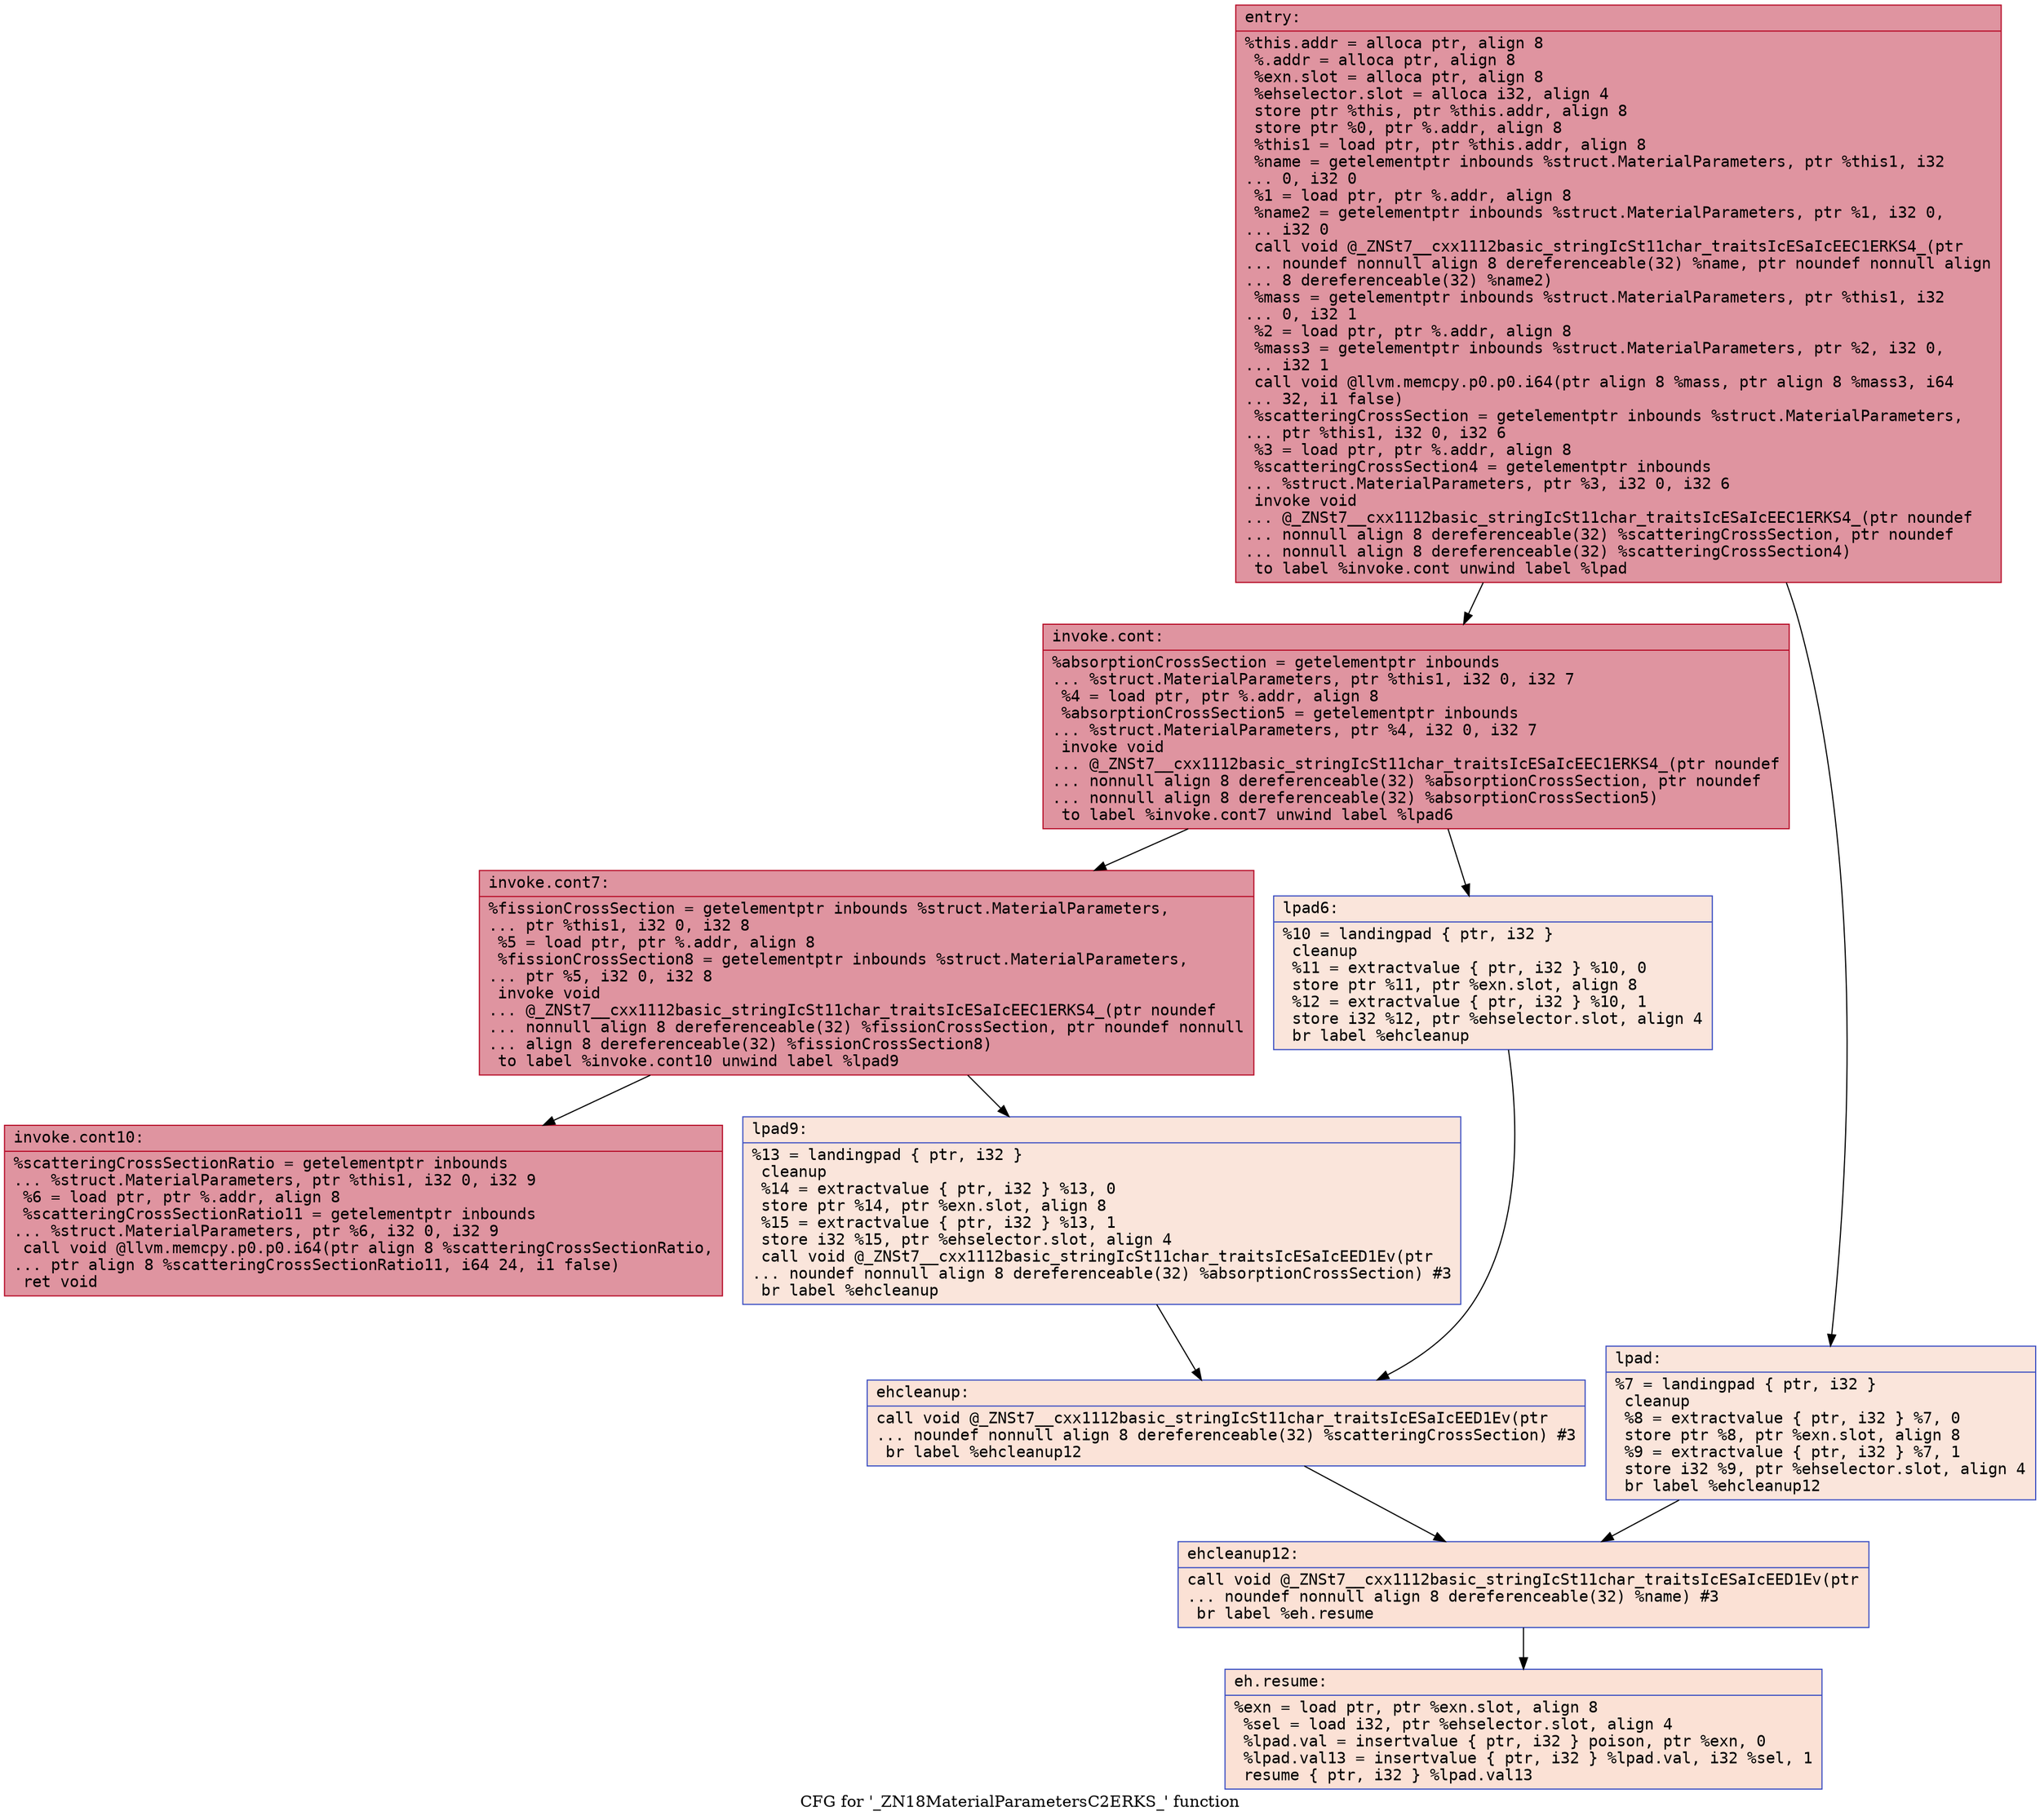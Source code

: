 digraph "CFG for '_ZN18MaterialParametersC2ERKS_' function" {
	label="CFG for '_ZN18MaterialParametersC2ERKS_' function";

	Node0x5642719de470 [shape=record,color="#b70d28ff", style=filled, fillcolor="#b70d2870" fontname="Courier",label="{entry:\l|  %this.addr = alloca ptr, align 8\l  %.addr = alloca ptr, align 8\l  %exn.slot = alloca ptr, align 8\l  %ehselector.slot = alloca i32, align 4\l  store ptr %this, ptr %this.addr, align 8\l  store ptr %0, ptr %.addr, align 8\l  %this1 = load ptr, ptr %this.addr, align 8\l  %name = getelementptr inbounds %struct.MaterialParameters, ptr %this1, i32\l... 0, i32 0\l  %1 = load ptr, ptr %.addr, align 8\l  %name2 = getelementptr inbounds %struct.MaterialParameters, ptr %1, i32 0,\l... i32 0\l  call void @_ZNSt7__cxx1112basic_stringIcSt11char_traitsIcESaIcEEC1ERKS4_(ptr\l... noundef nonnull align 8 dereferenceable(32) %name, ptr noundef nonnull align\l... 8 dereferenceable(32) %name2)\l  %mass = getelementptr inbounds %struct.MaterialParameters, ptr %this1, i32\l... 0, i32 1\l  %2 = load ptr, ptr %.addr, align 8\l  %mass3 = getelementptr inbounds %struct.MaterialParameters, ptr %2, i32 0,\l... i32 1\l  call void @llvm.memcpy.p0.p0.i64(ptr align 8 %mass, ptr align 8 %mass3, i64\l... 32, i1 false)\l  %scatteringCrossSection = getelementptr inbounds %struct.MaterialParameters,\l... ptr %this1, i32 0, i32 6\l  %3 = load ptr, ptr %.addr, align 8\l  %scatteringCrossSection4 = getelementptr inbounds\l... %struct.MaterialParameters, ptr %3, i32 0, i32 6\l  invoke void\l... @_ZNSt7__cxx1112basic_stringIcSt11char_traitsIcESaIcEEC1ERKS4_(ptr noundef\l... nonnull align 8 dereferenceable(32) %scatteringCrossSection, ptr noundef\l... nonnull align 8 dereferenceable(32) %scatteringCrossSection4)\l          to label %invoke.cont unwind label %lpad\l}"];
	Node0x5642719de470 -> Node0x5642719df420[tooltip="entry -> invoke.cont\nProbability 100.00%" ];
	Node0x5642719de470 -> Node0x5642719df470[tooltip="entry -> lpad\nProbability 0.00%" ];
	Node0x5642719df420 [shape=record,color="#b70d28ff", style=filled, fillcolor="#b70d2870" fontname="Courier",label="{invoke.cont:\l|  %absorptionCrossSection = getelementptr inbounds\l... %struct.MaterialParameters, ptr %this1, i32 0, i32 7\l  %4 = load ptr, ptr %.addr, align 8\l  %absorptionCrossSection5 = getelementptr inbounds\l... %struct.MaterialParameters, ptr %4, i32 0, i32 7\l  invoke void\l... @_ZNSt7__cxx1112basic_stringIcSt11char_traitsIcESaIcEEC1ERKS4_(ptr noundef\l... nonnull align 8 dereferenceable(32) %absorptionCrossSection, ptr noundef\l... nonnull align 8 dereferenceable(32) %absorptionCrossSection5)\l          to label %invoke.cont7 unwind label %lpad6\l}"];
	Node0x5642719df420 -> Node0x5642719df920[tooltip="invoke.cont -> invoke.cont7\nProbability 100.00%" ];
	Node0x5642719df420 -> Node0x5642719df970[tooltip="invoke.cont -> lpad6\nProbability 0.00%" ];
	Node0x5642719df920 [shape=record,color="#b70d28ff", style=filled, fillcolor="#b70d2870" fontname="Courier",label="{invoke.cont7:\l|  %fissionCrossSection = getelementptr inbounds %struct.MaterialParameters,\l... ptr %this1, i32 0, i32 8\l  %5 = load ptr, ptr %.addr, align 8\l  %fissionCrossSection8 = getelementptr inbounds %struct.MaterialParameters,\l... ptr %5, i32 0, i32 8\l  invoke void\l... @_ZNSt7__cxx1112basic_stringIcSt11char_traitsIcESaIcEEC1ERKS4_(ptr noundef\l... nonnull align 8 dereferenceable(32) %fissionCrossSection, ptr noundef nonnull\l... align 8 dereferenceable(32) %fissionCrossSection8)\l          to label %invoke.cont10 unwind label %lpad9\l}"];
	Node0x5642719df920 -> Node0x5642719dfe20[tooltip="invoke.cont7 -> invoke.cont10\nProbability 100.00%" ];
	Node0x5642719df920 -> Node0x5642719dfe70[tooltip="invoke.cont7 -> lpad9\nProbability 0.00%" ];
	Node0x5642719dfe20 [shape=record,color="#b70d28ff", style=filled, fillcolor="#b70d2870" fontname="Courier",label="{invoke.cont10:\l|  %scatteringCrossSectionRatio = getelementptr inbounds\l... %struct.MaterialParameters, ptr %this1, i32 0, i32 9\l  %6 = load ptr, ptr %.addr, align 8\l  %scatteringCrossSectionRatio11 = getelementptr inbounds\l... %struct.MaterialParameters, ptr %6, i32 0, i32 9\l  call void @llvm.memcpy.p0.p0.i64(ptr align 8 %scatteringCrossSectionRatio,\l... ptr align 8 %scatteringCrossSectionRatio11, i64 24, i1 false)\l  ret void\l}"];
	Node0x5642719df470 [shape=record,color="#3d50c3ff", style=filled, fillcolor="#f4c5ad70" fontname="Courier",label="{lpad:\l|  %7 = landingpad \{ ptr, i32 \}\l          cleanup\l  %8 = extractvalue \{ ptr, i32 \} %7, 0\l  store ptr %8, ptr %exn.slot, align 8\l  %9 = extractvalue \{ ptr, i32 \} %7, 1\l  store i32 %9, ptr %ehselector.slot, align 4\l  br label %ehcleanup12\l}"];
	Node0x5642719df470 -> Node0x5642719e08e0[tooltip="lpad -> ehcleanup12\nProbability 100.00%" ];
	Node0x5642719df970 [shape=record,color="#3d50c3ff", style=filled, fillcolor="#f4c5ad70" fontname="Courier",label="{lpad6:\l|  %10 = landingpad \{ ptr, i32 \}\l          cleanup\l  %11 = extractvalue \{ ptr, i32 \} %10, 0\l  store ptr %11, ptr %exn.slot, align 8\l  %12 = extractvalue \{ ptr, i32 \} %10, 1\l  store i32 %12, ptr %ehselector.slot, align 4\l  br label %ehcleanup\l}"];
	Node0x5642719df970 -> Node0x5642719e0c00[tooltip="lpad6 -> ehcleanup\nProbability 100.00%" ];
	Node0x5642719dfe70 [shape=record,color="#3d50c3ff", style=filled, fillcolor="#f4c5ad70" fontname="Courier",label="{lpad9:\l|  %13 = landingpad \{ ptr, i32 \}\l          cleanup\l  %14 = extractvalue \{ ptr, i32 \} %13, 0\l  store ptr %14, ptr %exn.slot, align 8\l  %15 = extractvalue \{ ptr, i32 \} %13, 1\l  store i32 %15, ptr %ehselector.slot, align 4\l  call void @_ZNSt7__cxx1112basic_stringIcSt11char_traitsIcESaIcEED1Ev(ptr\l... noundef nonnull align 8 dereferenceable(32) %absorptionCrossSection) #3\l  br label %ehcleanup\l}"];
	Node0x5642719dfe70 -> Node0x5642719e0c00[tooltip="lpad9 -> ehcleanup\nProbability 100.00%" ];
	Node0x5642719e0c00 [shape=record,color="#3d50c3ff", style=filled, fillcolor="#f6bfa670" fontname="Courier",label="{ehcleanup:\l|  call void @_ZNSt7__cxx1112basic_stringIcSt11char_traitsIcESaIcEED1Ev(ptr\l... noundef nonnull align 8 dereferenceable(32) %scatteringCrossSection) #3\l  br label %ehcleanup12\l}"];
	Node0x5642719e0c00 -> Node0x5642719e08e0[tooltip="ehcleanup -> ehcleanup12\nProbability 100.00%" ];
	Node0x5642719e08e0 [shape=record,color="#3d50c3ff", style=filled, fillcolor="#f7bca170" fontname="Courier",label="{ehcleanup12:\l|  call void @_ZNSt7__cxx1112basic_stringIcSt11char_traitsIcESaIcEED1Ev(ptr\l... noundef nonnull align 8 dereferenceable(32) %name) #3\l  br label %eh.resume\l}"];
	Node0x5642719e08e0 -> Node0x5642719e0f80[tooltip="ehcleanup12 -> eh.resume\nProbability 100.00%" ];
	Node0x5642719e0f80 [shape=record,color="#3d50c3ff", style=filled, fillcolor="#f7bca170" fontname="Courier",label="{eh.resume:\l|  %exn = load ptr, ptr %exn.slot, align 8\l  %sel = load i32, ptr %ehselector.slot, align 4\l  %lpad.val = insertvalue \{ ptr, i32 \} poison, ptr %exn, 0\l  %lpad.val13 = insertvalue \{ ptr, i32 \} %lpad.val, i32 %sel, 1\l  resume \{ ptr, i32 \} %lpad.val13\l}"];
}
